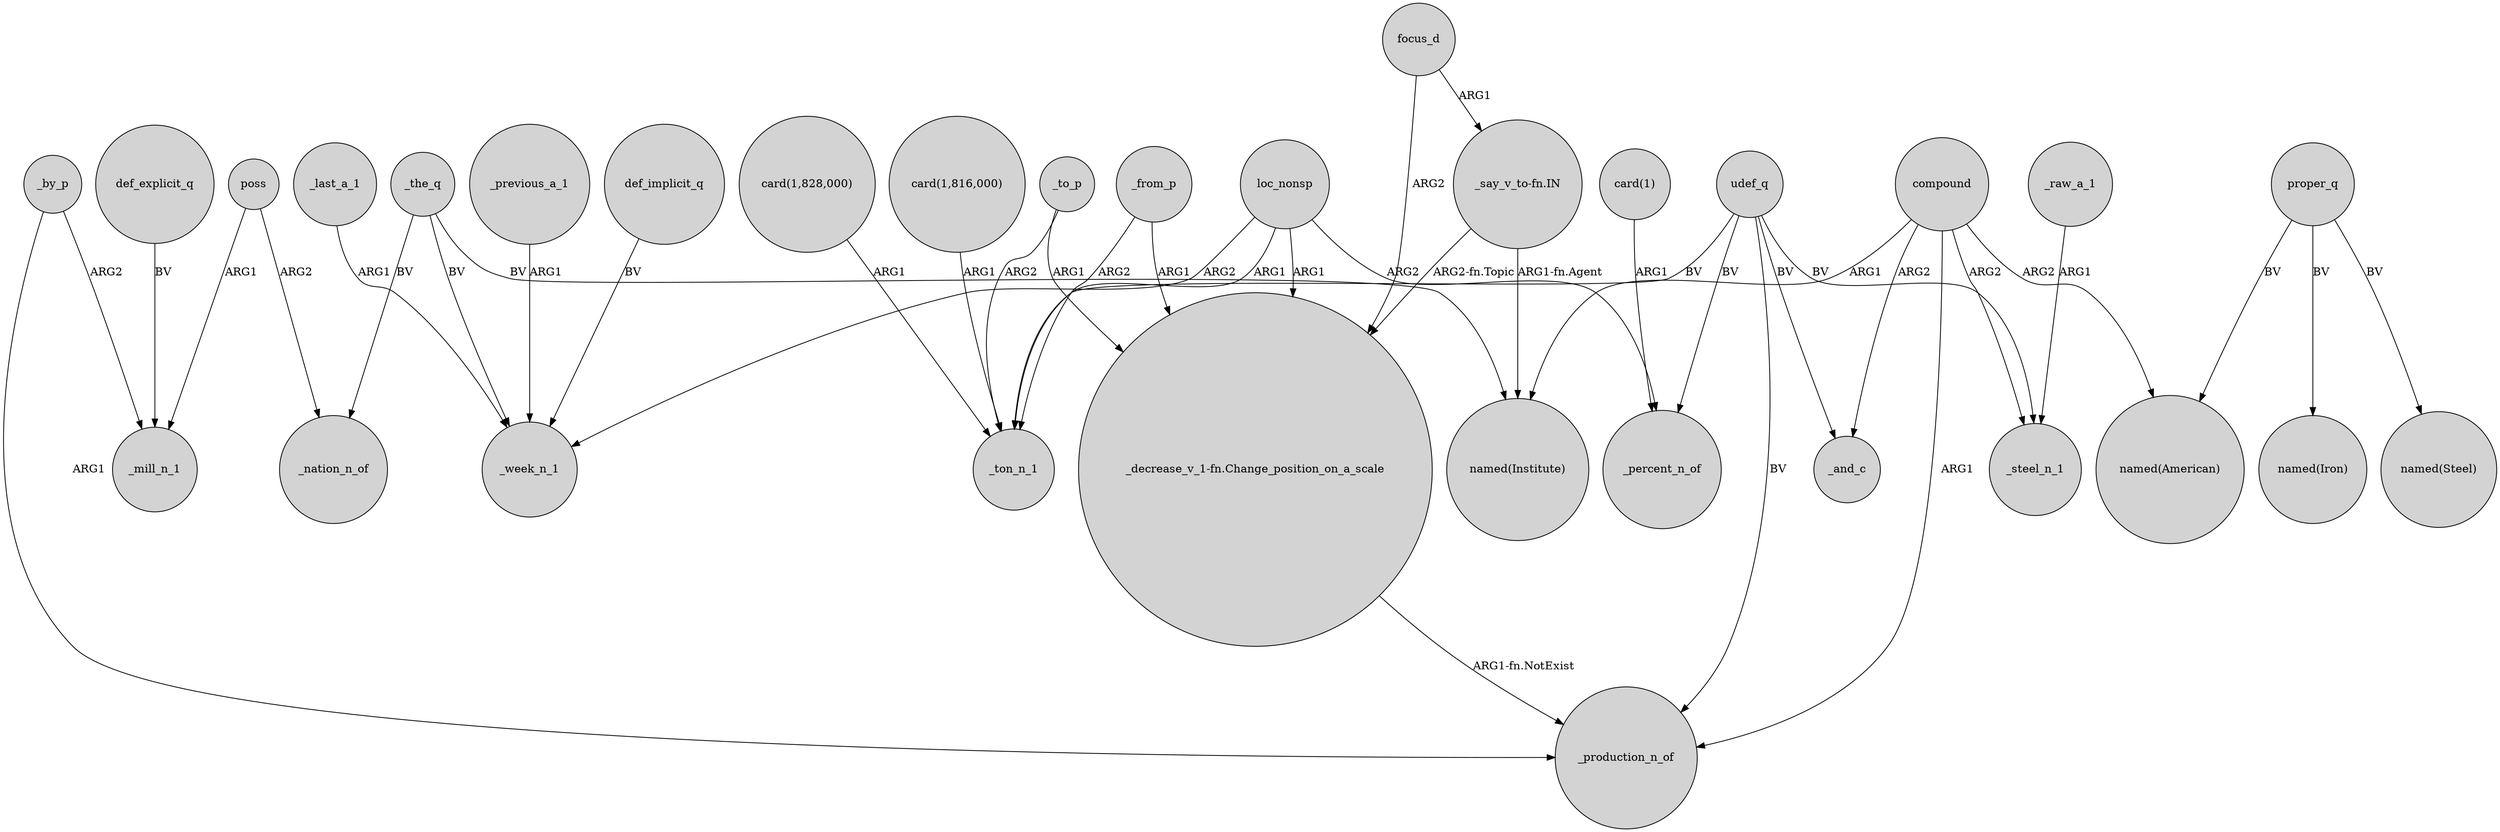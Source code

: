 digraph {
	node [shape=circle style=filled]
	_by_p -> _mill_n_1 [label=ARG2]
	udef_q -> _production_n_of [label=BV]
	_to_p -> _ton_n_1 [label=ARG2]
	"card(1)" -> _percent_n_of [label=ARG1]
	loc_nonsp -> _ton_n_1 [label=ARG1]
	def_implicit_q -> _week_n_1 [label=BV]
	compound -> _production_n_of [label=ARG1]
	proper_q -> "named(American)" [label=BV]
	_by_p -> _production_n_of [label=ARG1]
	"_say_v_to-fn.IN" -> "_decrease_v_1-fn.Change_position_on_a_scale" [label="ARG2-fn.Topic"]
	"card(1,816,000)" -> _ton_n_1 [label=ARG1]
	udef_q -> _steel_n_1 [label=BV]
	compound -> "named(American)" [label=ARG2]
	compound -> "named(Institute)" [label=ARG1]
	proper_q -> "named(Iron)" [label=BV]
	_to_p -> "_decrease_v_1-fn.Change_position_on_a_scale" [label=ARG1]
	loc_nonsp -> _week_n_1 [label=ARG2]
	_the_q -> "named(Institute)" [label=BV]
	compound -> _and_c [label=ARG2]
	_from_p -> "_decrease_v_1-fn.Change_position_on_a_scale" [label=ARG1]
	_raw_a_1 -> _steel_n_1 [label=ARG1]
	_the_q -> _nation_n_of [label=BV]
	def_explicit_q -> _mill_n_1 [label=BV]
	loc_nonsp -> _percent_n_of [label=ARG2]
	poss -> _mill_n_1 [label=ARG1]
	_the_q -> _week_n_1 [label=BV]
	"_decrease_v_1-fn.Change_position_on_a_scale" -> _production_n_of [label="ARG1-fn.NotExist"]
	_last_a_1 -> _week_n_1 [label=ARG1]
	"card(1,828,000)" -> _ton_n_1 [label=ARG1]
	_from_p -> _ton_n_1 [label=ARG2]
	poss -> _nation_n_of [label=ARG2]
	proper_q -> "named(Steel)" [label=BV]
	_previous_a_1 -> _week_n_1 [label=ARG1]
	"_say_v_to-fn.IN" -> "named(Institute)" [label="ARG1-fn.Agent"]
	udef_q -> _percent_n_of [label=BV]
	focus_d -> "_decrease_v_1-fn.Change_position_on_a_scale" [label=ARG2]
	loc_nonsp -> "_decrease_v_1-fn.Change_position_on_a_scale" [label=ARG1]
	udef_q -> _and_c [label=BV]
	udef_q -> _ton_n_1 [label=BV]
	focus_d -> "_say_v_to-fn.IN" [label=ARG1]
	compound -> _steel_n_1 [label=ARG2]
}
